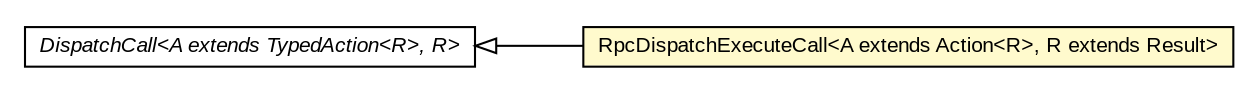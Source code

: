 #!/usr/local/bin/dot
#
# Class diagram 
# Generated by UMLGraph version R5_6-24-gf6e263 (http://www.umlgraph.org/)
#

digraph G {
	edge [fontname="arial",fontsize=10,labelfontname="arial",labelfontsize=10];
	node [fontname="arial",fontsize=10,shape=plaintext];
	nodesep=0.25;
	ranksep=0.5;
	rankdir=LR;
	// com.gwtplatform.dispatch.client.DispatchCall<A extends com.gwtplatform.dispatch.shared.TypedAction<R>, R>
	c476942 [label=<<table title="com.gwtplatform.dispatch.client.DispatchCall" border="0" cellborder="1" cellspacing="0" cellpadding="2" port="p" href="../../client/DispatchCall.html">
		<tr><td><table border="0" cellspacing="0" cellpadding="1">
<tr><td align="center" balign="center"><font face="arial italic"> DispatchCall&lt;A extends TypedAction&lt;R&gt;, R&gt; </font></td></tr>
		</table></td></tr>
		</table>>, URL="../../client/DispatchCall.html", fontname="arial", fontcolor="black", fontsize=10.0];
	// com.gwtplatform.dispatch.rpc.client.RpcDispatchExecuteCall<A extends com.gwtplatform.dispatch.rpc.shared.Action<R>, R extends com.gwtplatform.dispatch.rpc.shared.Result>
	c476957 [label=<<table title="com.gwtplatform.dispatch.rpc.client.RpcDispatchExecuteCall" border="0" cellborder="1" cellspacing="0" cellpadding="2" port="p" bgcolor="lemonChiffon" href="./RpcDispatchExecuteCall.html">
		<tr><td><table border="0" cellspacing="0" cellpadding="1">
<tr><td align="center" balign="center"> RpcDispatchExecuteCall&lt;A extends Action&lt;R&gt;, R extends Result&gt; </td></tr>
		</table></td></tr>
		</table>>, URL="./RpcDispatchExecuteCall.html", fontname="arial", fontcolor="black", fontsize=10.0];
	//com.gwtplatform.dispatch.rpc.client.RpcDispatchExecuteCall<A extends com.gwtplatform.dispatch.rpc.shared.Action<R>, R extends com.gwtplatform.dispatch.rpc.shared.Result> extends com.gwtplatform.dispatch.client.DispatchCall<A, R>
	c476942:p -> c476957:p [dir=back,arrowtail=empty];
}

